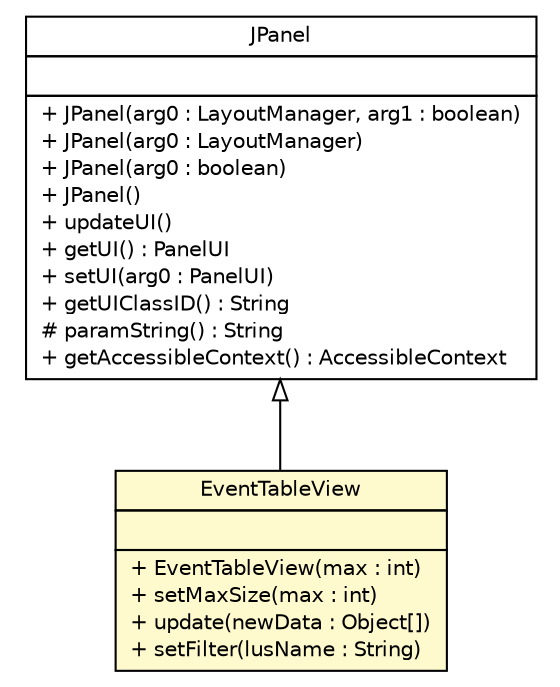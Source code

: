 #!/usr/local/bin/dot
#
# Class diagram 
# Generated by UMLGraph version R5_6 (http://www.umlgraph.org/)
#

digraph G {
	edge [fontname="Helvetica",fontsize=10,labelfontname="Helvetica",labelfontsize=10];
	node [fontname="Helvetica",fontsize=10,shape=plaintext];
	nodesep=0.25;
	ranksep=0.5;
	// sorcer.ssb.tools.plugin.browser.EventTableView
	c188336 [label=<<table title="sorcer.ssb.tools.plugin.browser.EventTableView" border="0" cellborder="1" cellspacing="0" cellpadding="2" port="p" bgcolor="lemonChiffon" href="./EventTableView.html">
		<tr><td><table border="0" cellspacing="0" cellpadding="1">
<tr><td align="center" balign="center"> EventTableView </td></tr>
		</table></td></tr>
		<tr><td><table border="0" cellspacing="0" cellpadding="1">
<tr><td align="left" balign="left">  </td></tr>
		</table></td></tr>
		<tr><td><table border="0" cellspacing="0" cellpadding="1">
<tr><td align="left" balign="left"> + EventTableView(max : int) </td></tr>
<tr><td align="left" balign="left"> + setMaxSize(max : int) </td></tr>
<tr><td align="left" balign="left"> + update(newData : Object[]) </td></tr>
<tr><td align="left" balign="left"> + setFilter(lusName : String) </td></tr>
		</table></td></tr>
		</table>>, URL="./EventTableView.html", fontname="Helvetica", fontcolor="black", fontsize=10.0];
	//sorcer.ssb.tools.plugin.browser.EventTableView extends javax.swing.JPanel
	c188421:p -> c188336:p [dir=back,arrowtail=empty];
	// javax.swing.JPanel
	c188421 [label=<<table title="javax.swing.JPanel" border="0" cellborder="1" cellspacing="0" cellpadding="2" port="p" href="http://docs.oracle.com/javase/7/docs/api/javax/swing/JPanel.html">
		<tr><td><table border="0" cellspacing="0" cellpadding="1">
<tr><td align="center" balign="center"> JPanel </td></tr>
		</table></td></tr>
		<tr><td><table border="0" cellspacing="0" cellpadding="1">
<tr><td align="left" balign="left">  </td></tr>
		</table></td></tr>
		<tr><td><table border="0" cellspacing="0" cellpadding="1">
<tr><td align="left" balign="left"> + JPanel(arg0 : LayoutManager, arg1 : boolean) </td></tr>
<tr><td align="left" balign="left"> + JPanel(arg0 : LayoutManager) </td></tr>
<tr><td align="left" balign="left"> + JPanel(arg0 : boolean) </td></tr>
<tr><td align="left" balign="left"> + JPanel() </td></tr>
<tr><td align="left" balign="left"> + updateUI() </td></tr>
<tr><td align="left" balign="left"> + getUI() : PanelUI </td></tr>
<tr><td align="left" balign="left"> + setUI(arg0 : PanelUI) </td></tr>
<tr><td align="left" balign="left"> + getUIClassID() : String </td></tr>
<tr><td align="left" balign="left"> # paramString() : String </td></tr>
<tr><td align="left" balign="left"> + getAccessibleContext() : AccessibleContext </td></tr>
		</table></td></tr>
		</table>>, URL="http://docs.oracle.com/javase/7/docs/api/javax/swing/JPanel.html", fontname="Helvetica", fontcolor="black", fontsize=10.0];
}

